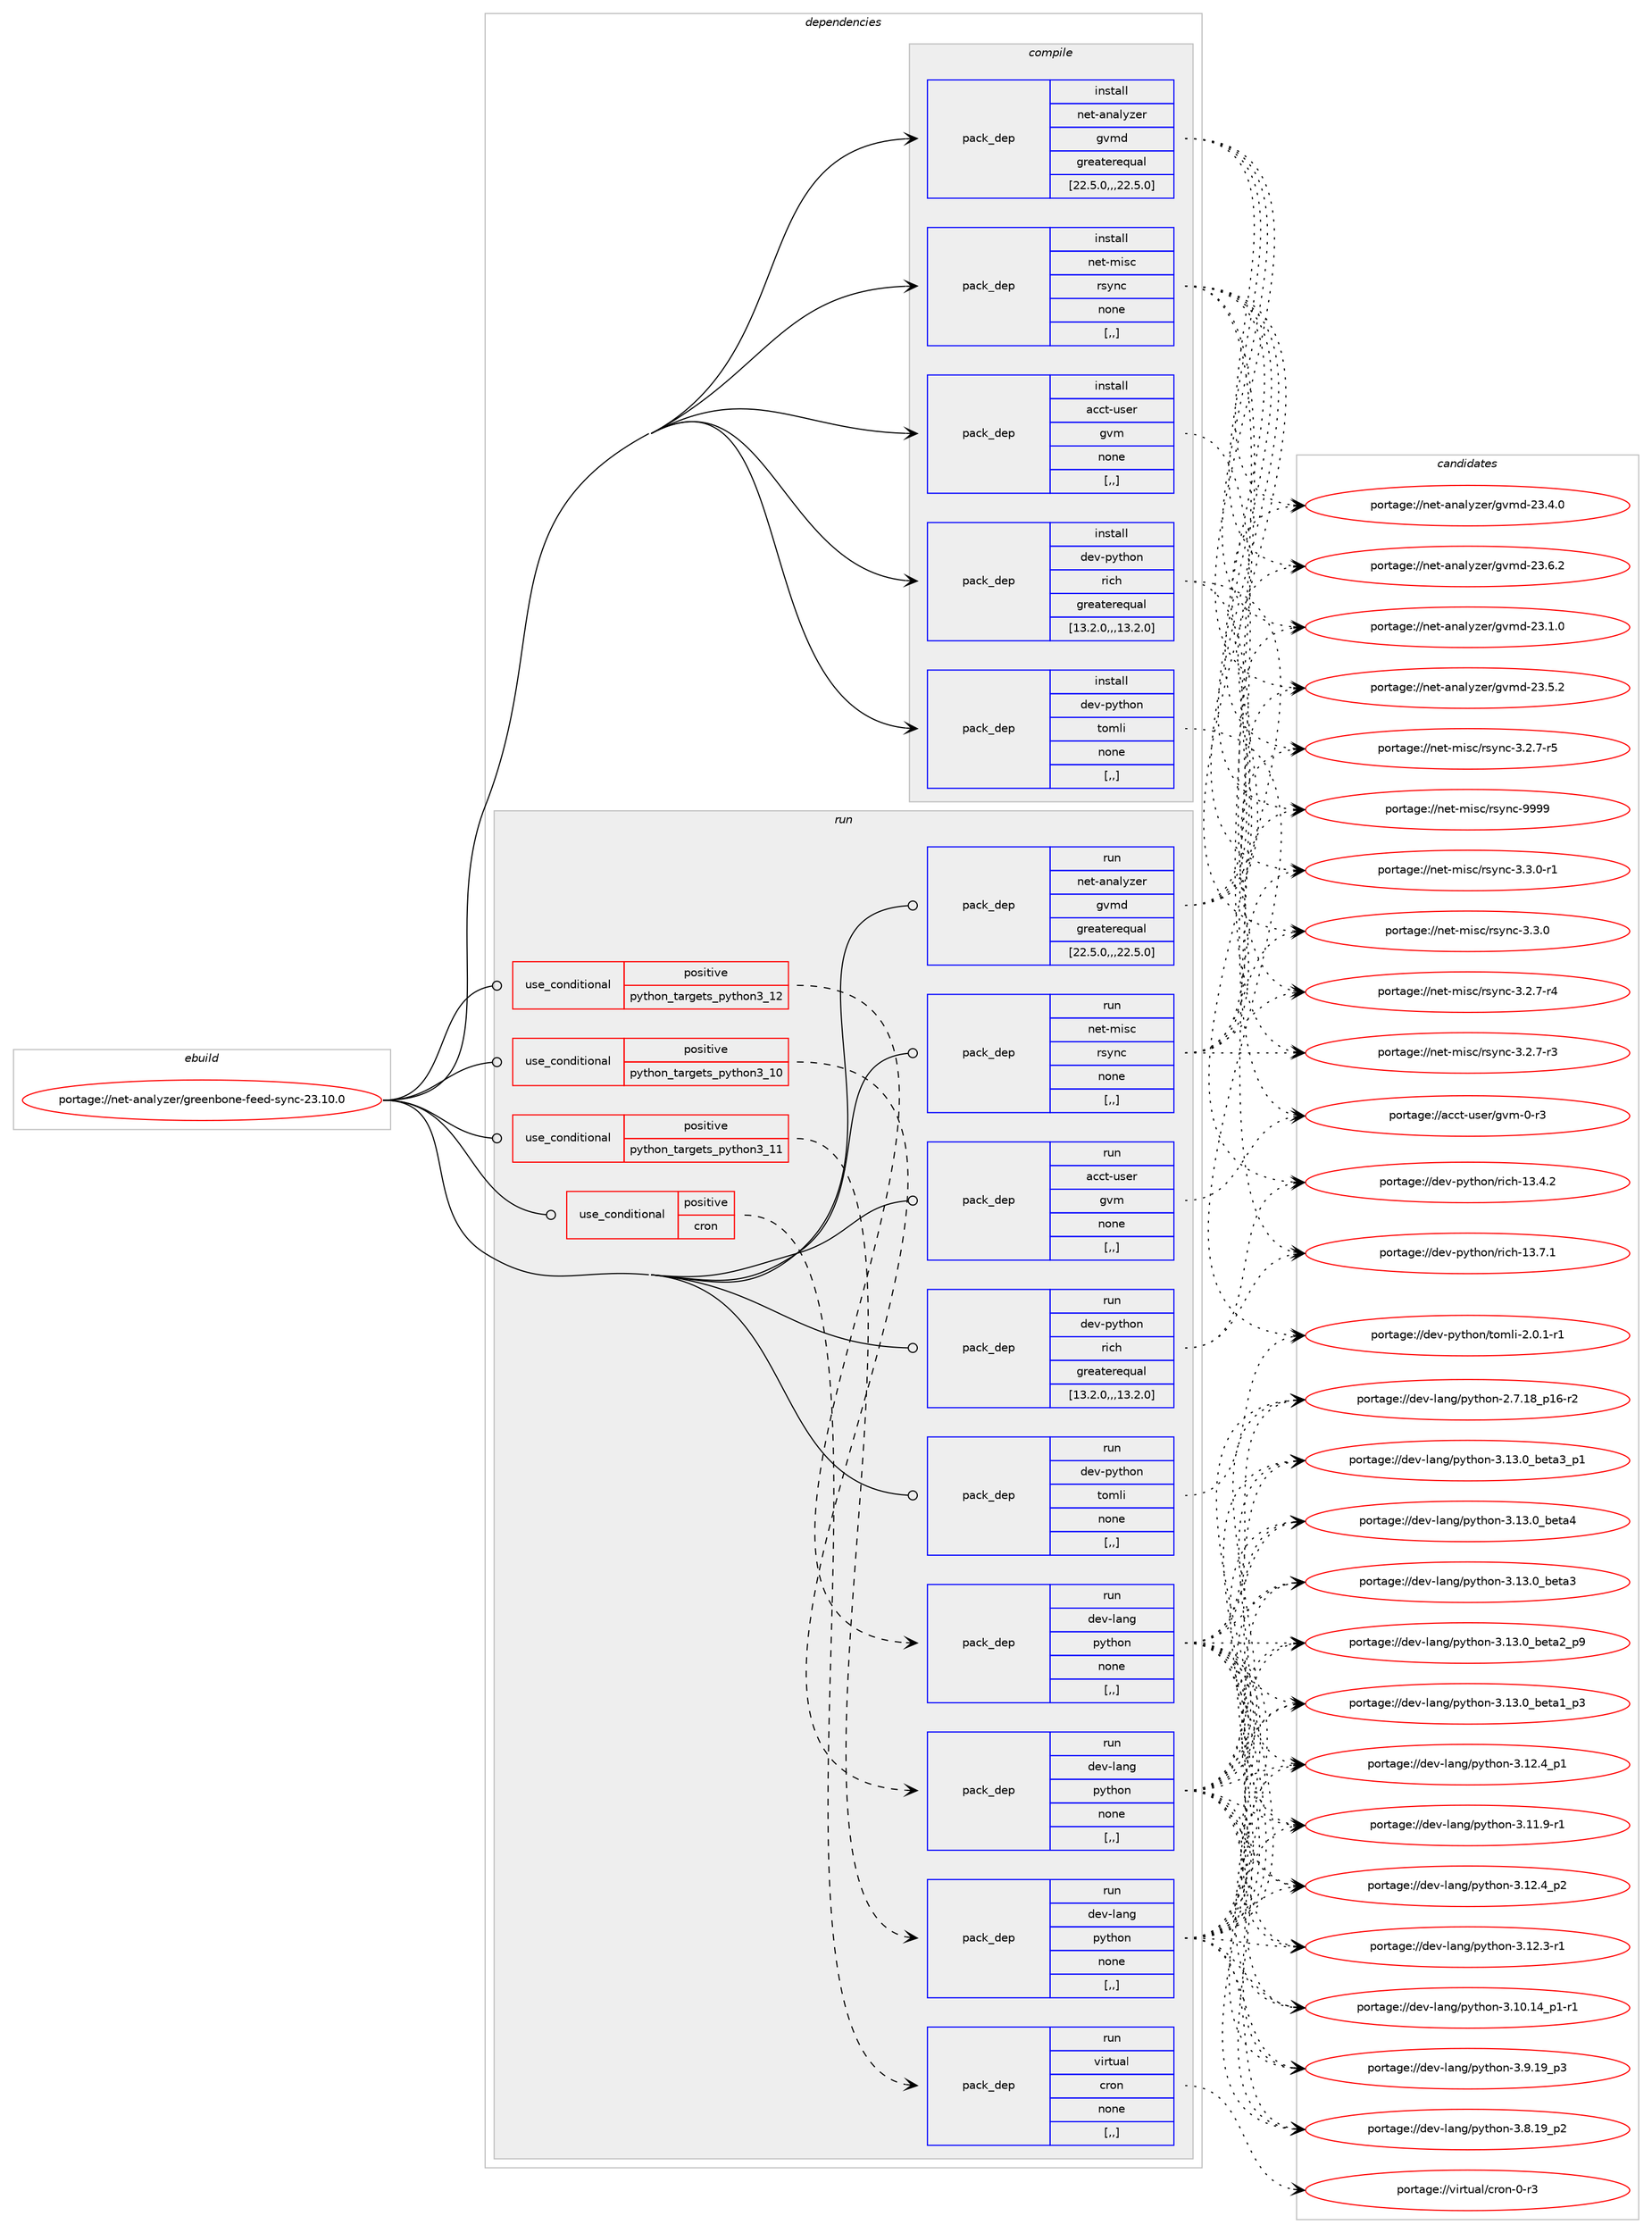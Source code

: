 digraph prolog {

# *************
# Graph options
# *************

newrank=true;
concentrate=true;
compound=true;
graph [rankdir=LR,fontname=Helvetica,fontsize=10,ranksep=1.5];#, ranksep=2.5, nodesep=0.2];
edge  [arrowhead=vee];
node  [fontname=Helvetica,fontsize=10];

# **********
# The ebuild
# **********

subgraph cluster_leftcol {
color=gray;
label=<<i>ebuild</i>>;
id [label="portage://net-analyzer/greenbone-feed-sync-23.10.0", color=red, width=4, href="../net-analyzer/greenbone-feed-sync-23.10.0.svg"];
}

# ****************
# The dependencies
# ****************

subgraph cluster_midcol {
color=gray;
label=<<i>dependencies</i>>;
subgraph cluster_compile {
fillcolor="#eeeeee";
style=filled;
label=<<i>compile</i>>;
subgraph pack247692 {
dependency336990 [label=<<TABLE BORDER="0" CELLBORDER="1" CELLSPACING="0" CELLPADDING="4" WIDTH="220"><TR><TD ROWSPAN="6" CELLPADDING="30">pack_dep</TD></TR><TR><TD WIDTH="110">install</TD></TR><TR><TD>acct-user</TD></TR><TR><TD>gvm</TD></TR><TR><TD>none</TD></TR><TR><TD>[,,]</TD></TR></TABLE>>, shape=none, color=blue];
}
id:e -> dependency336990:w [weight=20,style="solid",arrowhead="vee"];
subgraph pack247693 {
dependency336991 [label=<<TABLE BORDER="0" CELLBORDER="1" CELLSPACING="0" CELLPADDING="4" WIDTH="220"><TR><TD ROWSPAN="6" CELLPADDING="30">pack_dep</TD></TR><TR><TD WIDTH="110">install</TD></TR><TR><TD>dev-python</TD></TR><TR><TD>rich</TD></TR><TR><TD>greaterequal</TD></TR><TR><TD>[13.2.0,,,13.2.0]</TD></TR></TABLE>>, shape=none, color=blue];
}
id:e -> dependency336991:w [weight=20,style="solid",arrowhead="vee"];
subgraph pack247694 {
dependency336992 [label=<<TABLE BORDER="0" CELLBORDER="1" CELLSPACING="0" CELLPADDING="4" WIDTH="220"><TR><TD ROWSPAN="6" CELLPADDING="30">pack_dep</TD></TR><TR><TD WIDTH="110">install</TD></TR><TR><TD>dev-python</TD></TR><TR><TD>tomli</TD></TR><TR><TD>none</TD></TR><TR><TD>[,,]</TD></TR></TABLE>>, shape=none, color=blue];
}
id:e -> dependency336992:w [weight=20,style="solid",arrowhead="vee"];
subgraph pack247695 {
dependency336993 [label=<<TABLE BORDER="0" CELLBORDER="1" CELLSPACING="0" CELLPADDING="4" WIDTH="220"><TR><TD ROWSPAN="6" CELLPADDING="30">pack_dep</TD></TR><TR><TD WIDTH="110">install</TD></TR><TR><TD>net-analyzer</TD></TR><TR><TD>gvmd</TD></TR><TR><TD>greaterequal</TD></TR><TR><TD>[22.5.0,,,22.5.0]</TD></TR></TABLE>>, shape=none, color=blue];
}
id:e -> dependency336993:w [weight=20,style="solid",arrowhead="vee"];
subgraph pack247696 {
dependency336994 [label=<<TABLE BORDER="0" CELLBORDER="1" CELLSPACING="0" CELLPADDING="4" WIDTH="220"><TR><TD ROWSPAN="6" CELLPADDING="30">pack_dep</TD></TR><TR><TD WIDTH="110">install</TD></TR><TR><TD>net-misc</TD></TR><TR><TD>rsync</TD></TR><TR><TD>none</TD></TR><TR><TD>[,,]</TD></TR></TABLE>>, shape=none, color=blue];
}
id:e -> dependency336994:w [weight=20,style="solid",arrowhead="vee"];
}
subgraph cluster_compileandrun {
fillcolor="#eeeeee";
style=filled;
label=<<i>compile and run</i>>;
}
subgraph cluster_run {
fillcolor="#eeeeee";
style=filled;
label=<<i>run</i>>;
subgraph cond86747 {
dependency336995 [label=<<TABLE BORDER="0" CELLBORDER="1" CELLSPACING="0" CELLPADDING="4"><TR><TD ROWSPAN="3" CELLPADDING="10">use_conditional</TD></TR><TR><TD>positive</TD></TR><TR><TD>cron</TD></TR></TABLE>>, shape=none, color=red];
subgraph pack247697 {
dependency336996 [label=<<TABLE BORDER="0" CELLBORDER="1" CELLSPACING="0" CELLPADDING="4" WIDTH="220"><TR><TD ROWSPAN="6" CELLPADDING="30">pack_dep</TD></TR><TR><TD WIDTH="110">run</TD></TR><TR><TD>virtual</TD></TR><TR><TD>cron</TD></TR><TR><TD>none</TD></TR><TR><TD>[,,]</TD></TR></TABLE>>, shape=none, color=blue];
}
dependency336995:e -> dependency336996:w [weight=20,style="dashed",arrowhead="vee"];
}
id:e -> dependency336995:w [weight=20,style="solid",arrowhead="odot"];
subgraph cond86748 {
dependency336997 [label=<<TABLE BORDER="0" CELLBORDER="1" CELLSPACING="0" CELLPADDING="4"><TR><TD ROWSPAN="3" CELLPADDING="10">use_conditional</TD></TR><TR><TD>positive</TD></TR><TR><TD>python_targets_python3_10</TD></TR></TABLE>>, shape=none, color=red];
subgraph pack247698 {
dependency336998 [label=<<TABLE BORDER="0" CELLBORDER="1" CELLSPACING="0" CELLPADDING="4" WIDTH="220"><TR><TD ROWSPAN="6" CELLPADDING="30">pack_dep</TD></TR><TR><TD WIDTH="110">run</TD></TR><TR><TD>dev-lang</TD></TR><TR><TD>python</TD></TR><TR><TD>none</TD></TR><TR><TD>[,,]</TD></TR></TABLE>>, shape=none, color=blue];
}
dependency336997:e -> dependency336998:w [weight=20,style="dashed",arrowhead="vee"];
}
id:e -> dependency336997:w [weight=20,style="solid",arrowhead="odot"];
subgraph cond86749 {
dependency336999 [label=<<TABLE BORDER="0" CELLBORDER="1" CELLSPACING="0" CELLPADDING="4"><TR><TD ROWSPAN="3" CELLPADDING="10">use_conditional</TD></TR><TR><TD>positive</TD></TR><TR><TD>python_targets_python3_11</TD></TR></TABLE>>, shape=none, color=red];
subgraph pack247699 {
dependency337000 [label=<<TABLE BORDER="0" CELLBORDER="1" CELLSPACING="0" CELLPADDING="4" WIDTH="220"><TR><TD ROWSPAN="6" CELLPADDING="30">pack_dep</TD></TR><TR><TD WIDTH="110">run</TD></TR><TR><TD>dev-lang</TD></TR><TR><TD>python</TD></TR><TR><TD>none</TD></TR><TR><TD>[,,]</TD></TR></TABLE>>, shape=none, color=blue];
}
dependency336999:e -> dependency337000:w [weight=20,style="dashed",arrowhead="vee"];
}
id:e -> dependency336999:w [weight=20,style="solid",arrowhead="odot"];
subgraph cond86750 {
dependency337001 [label=<<TABLE BORDER="0" CELLBORDER="1" CELLSPACING="0" CELLPADDING="4"><TR><TD ROWSPAN="3" CELLPADDING="10">use_conditional</TD></TR><TR><TD>positive</TD></TR><TR><TD>python_targets_python3_12</TD></TR></TABLE>>, shape=none, color=red];
subgraph pack247700 {
dependency337002 [label=<<TABLE BORDER="0" CELLBORDER="1" CELLSPACING="0" CELLPADDING="4" WIDTH="220"><TR><TD ROWSPAN="6" CELLPADDING="30">pack_dep</TD></TR><TR><TD WIDTH="110">run</TD></TR><TR><TD>dev-lang</TD></TR><TR><TD>python</TD></TR><TR><TD>none</TD></TR><TR><TD>[,,]</TD></TR></TABLE>>, shape=none, color=blue];
}
dependency337001:e -> dependency337002:w [weight=20,style="dashed",arrowhead="vee"];
}
id:e -> dependency337001:w [weight=20,style="solid",arrowhead="odot"];
subgraph pack247701 {
dependency337003 [label=<<TABLE BORDER="0" CELLBORDER="1" CELLSPACING="0" CELLPADDING="4" WIDTH="220"><TR><TD ROWSPAN="6" CELLPADDING="30">pack_dep</TD></TR><TR><TD WIDTH="110">run</TD></TR><TR><TD>acct-user</TD></TR><TR><TD>gvm</TD></TR><TR><TD>none</TD></TR><TR><TD>[,,]</TD></TR></TABLE>>, shape=none, color=blue];
}
id:e -> dependency337003:w [weight=20,style="solid",arrowhead="odot"];
subgraph pack247702 {
dependency337004 [label=<<TABLE BORDER="0" CELLBORDER="1" CELLSPACING="0" CELLPADDING="4" WIDTH="220"><TR><TD ROWSPAN="6" CELLPADDING="30">pack_dep</TD></TR><TR><TD WIDTH="110">run</TD></TR><TR><TD>dev-python</TD></TR><TR><TD>rich</TD></TR><TR><TD>greaterequal</TD></TR><TR><TD>[13.2.0,,,13.2.0]</TD></TR></TABLE>>, shape=none, color=blue];
}
id:e -> dependency337004:w [weight=20,style="solid",arrowhead="odot"];
subgraph pack247703 {
dependency337005 [label=<<TABLE BORDER="0" CELLBORDER="1" CELLSPACING="0" CELLPADDING="4" WIDTH="220"><TR><TD ROWSPAN="6" CELLPADDING="30">pack_dep</TD></TR><TR><TD WIDTH="110">run</TD></TR><TR><TD>dev-python</TD></TR><TR><TD>tomli</TD></TR><TR><TD>none</TD></TR><TR><TD>[,,]</TD></TR></TABLE>>, shape=none, color=blue];
}
id:e -> dependency337005:w [weight=20,style="solid",arrowhead="odot"];
subgraph pack247704 {
dependency337006 [label=<<TABLE BORDER="0" CELLBORDER="1" CELLSPACING="0" CELLPADDING="4" WIDTH="220"><TR><TD ROWSPAN="6" CELLPADDING="30">pack_dep</TD></TR><TR><TD WIDTH="110">run</TD></TR><TR><TD>net-analyzer</TD></TR><TR><TD>gvmd</TD></TR><TR><TD>greaterequal</TD></TR><TR><TD>[22.5.0,,,22.5.0]</TD></TR></TABLE>>, shape=none, color=blue];
}
id:e -> dependency337006:w [weight=20,style="solid",arrowhead="odot"];
subgraph pack247705 {
dependency337007 [label=<<TABLE BORDER="0" CELLBORDER="1" CELLSPACING="0" CELLPADDING="4" WIDTH="220"><TR><TD ROWSPAN="6" CELLPADDING="30">pack_dep</TD></TR><TR><TD WIDTH="110">run</TD></TR><TR><TD>net-misc</TD></TR><TR><TD>rsync</TD></TR><TR><TD>none</TD></TR><TR><TD>[,,]</TD></TR></TABLE>>, shape=none, color=blue];
}
id:e -> dependency337007:w [weight=20,style="solid",arrowhead="odot"];
}
}

# **************
# The candidates
# **************

subgraph cluster_choices {
rank=same;
color=gray;
label=<<i>candidates</i>>;

subgraph choice247692 {
color=black;
nodesep=1;
choice979999116451171151011144710311810945484511451 [label="portage://acct-user/gvm-0-r3", color=red, width=4,href="../acct-user/gvm-0-r3.svg"];
dependency336990:e -> choice979999116451171151011144710311810945484511451:w [style=dotted,weight="100"];
}
subgraph choice247693 {
color=black;
nodesep=1;
choice10010111845112121116104111110471141059910445495146554649 [label="portage://dev-python/rich-13.7.1", color=red, width=4,href="../dev-python/rich-13.7.1.svg"];
choice10010111845112121116104111110471141059910445495146524650 [label="portage://dev-python/rich-13.4.2", color=red, width=4,href="../dev-python/rich-13.4.2.svg"];
dependency336991:e -> choice10010111845112121116104111110471141059910445495146554649:w [style=dotted,weight="100"];
dependency336991:e -> choice10010111845112121116104111110471141059910445495146524650:w [style=dotted,weight="100"];
}
subgraph choice247694 {
color=black;
nodesep=1;
choice10010111845112121116104111110471161111091081054550464846494511449 [label="portage://dev-python/tomli-2.0.1-r1", color=red, width=4,href="../dev-python/tomli-2.0.1-r1.svg"];
dependency336992:e -> choice10010111845112121116104111110471161111091081054550464846494511449:w [style=dotted,weight="100"];
}
subgraph choice247695 {
color=black;
nodesep=1;
choice1101011164597110971081211221011144710311810910045505146544650 [label="portage://net-analyzer/gvmd-23.6.2", color=red, width=4,href="../net-analyzer/gvmd-23.6.2.svg"];
choice1101011164597110971081211221011144710311810910045505146534650 [label="portage://net-analyzer/gvmd-23.5.2", color=red, width=4,href="../net-analyzer/gvmd-23.5.2.svg"];
choice1101011164597110971081211221011144710311810910045505146524648 [label="portage://net-analyzer/gvmd-23.4.0", color=red, width=4,href="../net-analyzer/gvmd-23.4.0.svg"];
choice1101011164597110971081211221011144710311810910045505146494648 [label="portage://net-analyzer/gvmd-23.1.0", color=red, width=4,href="../net-analyzer/gvmd-23.1.0.svg"];
dependency336993:e -> choice1101011164597110971081211221011144710311810910045505146544650:w [style=dotted,weight="100"];
dependency336993:e -> choice1101011164597110971081211221011144710311810910045505146534650:w [style=dotted,weight="100"];
dependency336993:e -> choice1101011164597110971081211221011144710311810910045505146524648:w [style=dotted,weight="100"];
dependency336993:e -> choice1101011164597110971081211221011144710311810910045505146494648:w [style=dotted,weight="100"];
}
subgraph choice247696 {
color=black;
nodesep=1;
choice110101116451091051159947114115121110994557575757 [label="portage://net-misc/rsync-9999", color=red, width=4,href="../net-misc/rsync-9999.svg"];
choice110101116451091051159947114115121110994551465146484511449 [label="portage://net-misc/rsync-3.3.0-r1", color=red, width=4,href="../net-misc/rsync-3.3.0-r1.svg"];
choice11010111645109105115994711411512111099455146514648 [label="portage://net-misc/rsync-3.3.0", color=red, width=4,href="../net-misc/rsync-3.3.0.svg"];
choice110101116451091051159947114115121110994551465046554511453 [label="portage://net-misc/rsync-3.2.7-r5", color=red, width=4,href="../net-misc/rsync-3.2.7-r5.svg"];
choice110101116451091051159947114115121110994551465046554511452 [label="portage://net-misc/rsync-3.2.7-r4", color=red, width=4,href="../net-misc/rsync-3.2.7-r4.svg"];
choice110101116451091051159947114115121110994551465046554511451 [label="portage://net-misc/rsync-3.2.7-r3", color=red, width=4,href="../net-misc/rsync-3.2.7-r3.svg"];
dependency336994:e -> choice110101116451091051159947114115121110994557575757:w [style=dotted,weight="100"];
dependency336994:e -> choice110101116451091051159947114115121110994551465146484511449:w [style=dotted,weight="100"];
dependency336994:e -> choice11010111645109105115994711411512111099455146514648:w [style=dotted,weight="100"];
dependency336994:e -> choice110101116451091051159947114115121110994551465046554511453:w [style=dotted,weight="100"];
dependency336994:e -> choice110101116451091051159947114115121110994551465046554511452:w [style=dotted,weight="100"];
dependency336994:e -> choice110101116451091051159947114115121110994551465046554511451:w [style=dotted,weight="100"];
}
subgraph choice247697 {
color=black;
nodesep=1;
choice11810511411611797108479911411111045484511451 [label="portage://virtual/cron-0-r3", color=red, width=4,href="../virtual/cron-0-r3.svg"];
dependency336996:e -> choice11810511411611797108479911411111045484511451:w [style=dotted,weight="100"];
}
subgraph choice247698 {
color=black;
nodesep=1;
choice1001011184510897110103471121211161041111104551464951464895981011169752 [label="portage://dev-lang/python-3.13.0_beta4", color=red, width=4,href="../dev-lang/python-3.13.0_beta4.svg"];
choice10010111845108971101034711212111610411111045514649514648959810111697519511249 [label="portage://dev-lang/python-3.13.0_beta3_p1", color=red, width=4,href="../dev-lang/python-3.13.0_beta3_p1.svg"];
choice1001011184510897110103471121211161041111104551464951464895981011169751 [label="portage://dev-lang/python-3.13.0_beta3", color=red, width=4,href="../dev-lang/python-3.13.0_beta3.svg"];
choice10010111845108971101034711212111610411111045514649514648959810111697509511257 [label="portage://dev-lang/python-3.13.0_beta2_p9", color=red, width=4,href="../dev-lang/python-3.13.0_beta2_p9.svg"];
choice10010111845108971101034711212111610411111045514649514648959810111697499511251 [label="portage://dev-lang/python-3.13.0_beta1_p3", color=red, width=4,href="../dev-lang/python-3.13.0_beta1_p3.svg"];
choice100101118451089711010347112121116104111110455146495046529511250 [label="portage://dev-lang/python-3.12.4_p2", color=red, width=4,href="../dev-lang/python-3.12.4_p2.svg"];
choice100101118451089711010347112121116104111110455146495046529511249 [label="portage://dev-lang/python-3.12.4_p1", color=red, width=4,href="../dev-lang/python-3.12.4_p1.svg"];
choice100101118451089711010347112121116104111110455146495046514511449 [label="portage://dev-lang/python-3.12.3-r1", color=red, width=4,href="../dev-lang/python-3.12.3-r1.svg"];
choice100101118451089711010347112121116104111110455146494946574511449 [label="portage://dev-lang/python-3.11.9-r1", color=red, width=4,href="../dev-lang/python-3.11.9-r1.svg"];
choice100101118451089711010347112121116104111110455146494846495295112494511449 [label="portage://dev-lang/python-3.10.14_p1-r1", color=red, width=4,href="../dev-lang/python-3.10.14_p1-r1.svg"];
choice100101118451089711010347112121116104111110455146574649579511251 [label="portage://dev-lang/python-3.9.19_p3", color=red, width=4,href="../dev-lang/python-3.9.19_p3.svg"];
choice100101118451089711010347112121116104111110455146564649579511250 [label="portage://dev-lang/python-3.8.19_p2", color=red, width=4,href="../dev-lang/python-3.8.19_p2.svg"];
choice100101118451089711010347112121116104111110455046554649569511249544511450 [label="portage://dev-lang/python-2.7.18_p16-r2", color=red, width=4,href="../dev-lang/python-2.7.18_p16-r2.svg"];
dependency336998:e -> choice1001011184510897110103471121211161041111104551464951464895981011169752:w [style=dotted,weight="100"];
dependency336998:e -> choice10010111845108971101034711212111610411111045514649514648959810111697519511249:w [style=dotted,weight="100"];
dependency336998:e -> choice1001011184510897110103471121211161041111104551464951464895981011169751:w [style=dotted,weight="100"];
dependency336998:e -> choice10010111845108971101034711212111610411111045514649514648959810111697509511257:w [style=dotted,weight="100"];
dependency336998:e -> choice10010111845108971101034711212111610411111045514649514648959810111697499511251:w [style=dotted,weight="100"];
dependency336998:e -> choice100101118451089711010347112121116104111110455146495046529511250:w [style=dotted,weight="100"];
dependency336998:e -> choice100101118451089711010347112121116104111110455146495046529511249:w [style=dotted,weight="100"];
dependency336998:e -> choice100101118451089711010347112121116104111110455146495046514511449:w [style=dotted,weight="100"];
dependency336998:e -> choice100101118451089711010347112121116104111110455146494946574511449:w [style=dotted,weight="100"];
dependency336998:e -> choice100101118451089711010347112121116104111110455146494846495295112494511449:w [style=dotted,weight="100"];
dependency336998:e -> choice100101118451089711010347112121116104111110455146574649579511251:w [style=dotted,weight="100"];
dependency336998:e -> choice100101118451089711010347112121116104111110455146564649579511250:w [style=dotted,weight="100"];
dependency336998:e -> choice100101118451089711010347112121116104111110455046554649569511249544511450:w [style=dotted,weight="100"];
}
subgraph choice247699 {
color=black;
nodesep=1;
choice1001011184510897110103471121211161041111104551464951464895981011169752 [label="portage://dev-lang/python-3.13.0_beta4", color=red, width=4,href="../dev-lang/python-3.13.0_beta4.svg"];
choice10010111845108971101034711212111610411111045514649514648959810111697519511249 [label="portage://dev-lang/python-3.13.0_beta3_p1", color=red, width=4,href="../dev-lang/python-3.13.0_beta3_p1.svg"];
choice1001011184510897110103471121211161041111104551464951464895981011169751 [label="portage://dev-lang/python-3.13.0_beta3", color=red, width=4,href="../dev-lang/python-3.13.0_beta3.svg"];
choice10010111845108971101034711212111610411111045514649514648959810111697509511257 [label="portage://dev-lang/python-3.13.0_beta2_p9", color=red, width=4,href="../dev-lang/python-3.13.0_beta2_p9.svg"];
choice10010111845108971101034711212111610411111045514649514648959810111697499511251 [label="portage://dev-lang/python-3.13.0_beta1_p3", color=red, width=4,href="../dev-lang/python-3.13.0_beta1_p3.svg"];
choice100101118451089711010347112121116104111110455146495046529511250 [label="portage://dev-lang/python-3.12.4_p2", color=red, width=4,href="../dev-lang/python-3.12.4_p2.svg"];
choice100101118451089711010347112121116104111110455146495046529511249 [label="portage://dev-lang/python-3.12.4_p1", color=red, width=4,href="../dev-lang/python-3.12.4_p1.svg"];
choice100101118451089711010347112121116104111110455146495046514511449 [label="portage://dev-lang/python-3.12.3-r1", color=red, width=4,href="../dev-lang/python-3.12.3-r1.svg"];
choice100101118451089711010347112121116104111110455146494946574511449 [label="portage://dev-lang/python-3.11.9-r1", color=red, width=4,href="../dev-lang/python-3.11.9-r1.svg"];
choice100101118451089711010347112121116104111110455146494846495295112494511449 [label="portage://dev-lang/python-3.10.14_p1-r1", color=red, width=4,href="../dev-lang/python-3.10.14_p1-r1.svg"];
choice100101118451089711010347112121116104111110455146574649579511251 [label="portage://dev-lang/python-3.9.19_p3", color=red, width=4,href="../dev-lang/python-3.9.19_p3.svg"];
choice100101118451089711010347112121116104111110455146564649579511250 [label="portage://dev-lang/python-3.8.19_p2", color=red, width=4,href="../dev-lang/python-3.8.19_p2.svg"];
choice100101118451089711010347112121116104111110455046554649569511249544511450 [label="portage://dev-lang/python-2.7.18_p16-r2", color=red, width=4,href="../dev-lang/python-2.7.18_p16-r2.svg"];
dependency337000:e -> choice1001011184510897110103471121211161041111104551464951464895981011169752:w [style=dotted,weight="100"];
dependency337000:e -> choice10010111845108971101034711212111610411111045514649514648959810111697519511249:w [style=dotted,weight="100"];
dependency337000:e -> choice1001011184510897110103471121211161041111104551464951464895981011169751:w [style=dotted,weight="100"];
dependency337000:e -> choice10010111845108971101034711212111610411111045514649514648959810111697509511257:w [style=dotted,weight="100"];
dependency337000:e -> choice10010111845108971101034711212111610411111045514649514648959810111697499511251:w [style=dotted,weight="100"];
dependency337000:e -> choice100101118451089711010347112121116104111110455146495046529511250:w [style=dotted,weight="100"];
dependency337000:e -> choice100101118451089711010347112121116104111110455146495046529511249:w [style=dotted,weight="100"];
dependency337000:e -> choice100101118451089711010347112121116104111110455146495046514511449:w [style=dotted,weight="100"];
dependency337000:e -> choice100101118451089711010347112121116104111110455146494946574511449:w [style=dotted,weight="100"];
dependency337000:e -> choice100101118451089711010347112121116104111110455146494846495295112494511449:w [style=dotted,weight="100"];
dependency337000:e -> choice100101118451089711010347112121116104111110455146574649579511251:w [style=dotted,weight="100"];
dependency337000:e -> choice100101118451089711010347112121116104111110455146564649579511250:w [style=dotted,weight="100"];
dependency337000:e -> choice100101118451089711010347112121116104111110455046554649569511249544511450:w [style=dotted,weight="100"];
}
subgraph choice247700 {
color=black;
nodesep=1;
choice1001011184510897110103471121211161041111104551464951464895981011169752 [label="portage://dev-lang/python-3.13.0_beta4", color=red, width=4,href="../dev-lang/python-3.13.0_beta4.svg"];
choice10010111845108971101034711212111610411111045514649514648959810111697519511249 [label="portage://dev-lang/python-3.13.0_beta3_p1", color=red, width=4,href="../dev-lang/python-3.13.0_beta3_p1.svg"];
choice1001011184510897110103471121211161041111104551464951464895981011169751 [label="portage://dev-lang/python-3.13.0_beta3", color=red, width=4,href="../dev-lang/python-3.13.0_beta3.svg"];
choice10010111845108971101034711212111610411111045514649514648959810111697509511257 [label="portage://dev-lang/python-3.13.0_beta2_p9", color=red, width=4,href="../dev-lang/python-3.13.0_beta2_p9.svg"];
choice10010111845108971101034711212111610411111045514649514648959810111697499511251 [label="portage://dev-lang/python-3.13.0_beta1_p3", color=red, width=4,href="../dev-lang/python-3.13.0_beta1_p3.svg"];
choice100101118451089711010347112121116104111110455146495046529511250 [label="portage://dev-lang/python-3.12.4_p2", color=red, width=4,href="../dev-lang/python-3.12.4_p2.svg"];
choice100101118451089711010347112121116104111110455146495046529511249 [label="portage://dev-lang/python-3.12.4_p1", color=red, width=4,href="../dev-lang/python-3.12.4_p1.svg"];
choice100101118451089711010347112121116104111110455146495046514511449 [label="portage://dev-lang/python-3.12.3-r1", color=red, width=4,href="../dev-lang/python-3.12.3-r1.svg"];
choice100101118451089711010347112121116104111110455146494946574511449 [label="portage://dev-lang/python-3.11.9-r1", color=red, width=4,href="../dev-lang/python-3.11.9-r1.svg"];
choice100101118451089711010347112121116104111110455146494846495295112494511449 [label="portage://dev-lang/python-3.10.14_p1-r1", color=red, width=4,href="../dev-lang/python-3.10.14_p1-r1.svg"];
choice100101118451089711010347112121116104111110455146574649579511251 [label="portage://dev-lang/python-3.9.19_p3", color=red, width=4,href="../dev-lang/python-3.9.19_p3.svg"];
choice100101118451089711010347112121116104111110455146564649579511250 [label="portage://dev-lang/python-3.8.19_p2", color=red, width=4,href="../dev-lang/python-3.8.19_p2.svg"];
choice100101118451089711010347112121116104111110455046554649569511249544511450 [label="portage://dev-lang/python-2.7.18_p16-r2", color=red, width=4,href="../dev-lang/python-2.7.18_p16-r2.svg"];
dependency337002:e -> choice1001011184510897110103471121211161041111104551464951464895981011169752:w [style=dotted,weight="100"];
dependency337002:e -> choice10010111845108971101034711212111610411111045514649514648959810111697519511249:w [style=dotted,weight="100"];
dependency337002:e -> choice1001011184510897110103471121211161041111104551464951464895981011169751:w [style=dotted,weight="100"];
dependency337002:e -> choice10010111845108971101034711212111610411111045514649514648959810111697509511257:w [style=dotted,weight="100"];
dependency337002:e -> choice10010111845108971101034711212111610411111045514649514648959810111697499511251:w [style=dotted,weight="100"];
dependency337002:e -> choice100101118451089711010347112121116104111110455146495046529511250:w [style=dotted,weight="100"];
dependency337002:e -> choice100101118451089711010347112121116104111110455146495046529511249:w [style=dotted,weight="100"];
dependency337002:e -> choice100101118451089711010347112121116104111110455146495046514511449:w [style=dotted,weight="100"];
dependency337002:e -> choice100101118451089711010347112121116104111110455146494946574511449:w [style=dotted,weight="100"];
dependency337002:e -> choice100101118451089711010347112121116104111110455146494846495295112494511449:w [style=dotted,weight="100"];
dependency337002:e -> choice100101118451089711010347112121116104111110455146574649579511251:w [style=dotted,weight="100"];
dependency337002:e -> choice100101118451089711010347112121116104111110455146564649579511250:w [style=dotted,weight="100"];
dependency337002:e -> choice100101118451089711010347112121116104111110455046554649569511249544511450:w [style=dotted,weight="100"];
}
subgraph choice247701 {
color=black;
nodesep=1;
choice979999116451171151011144710311810945484511451 [label="portage://acct-user/gvm-0-r3", color=red, width=4,href="../acct-user/gvm-0-r3.svg"];
dependency337003:e -> choice979999116451171151011144710311810945484511451:w [style=dotted,weight="100"];
}
subgraph choice247702 {
color=black;
nodesep=1;
choice10010111845112121116104111110471141059910445495146554649 [label="portage://dev-python/rich-13.7.1", color=red, width=4,href="../dev-python/rich-13.7.1.svg"];
choice10010111845112121116104111110471141059910445495146524650 [label="portage://dev-python/rich-13.4.2", color=red, width=4,href="../dev-python/rich-13.4.2.svg"];
dependency337004:e -> choice10010111845112121116104111110471141059910445495146554649:w [style=dotted,weight="100"];
dependency337004:e -> choice10010111845112121116104111110471141059910445495146524650:w [style=dotted,weight="100"];
}
subgraph choice247703 {
color=black;
nodesep=1;
choice10010111845112121116104111110471161111091081054550464846494511449 [label="portage://dev-python/tomli-2.0.1-r1", color=red, width=4,href="../dev-python/tomli-2.0.1-r1.svg"];
dependency337005:e -> choice10010111845112121116104111110471161111091081054550464846494511449:w [style=dotted,weight="100"];
}
subgraph choice247704 {
color=black;
nodesep=1;
choice1101011164597110971081211221011144710311810910045505146544650 [label="portage://net-analyzer/gvmd-23.6.2", color=red, width=4,href="../net-analyzer/gvmd-23.6.2.svg"];
choice1101011164597110971081211221011144710311810910045505146534650 [label="portage://net-analyzer/gvmd-23.5.2", color=red, width=4,href="../net-analyzer/gvmd-23.5.2.svg"];
choice1101011164597110971081211221011144710311810910045505146524648 [label="portage://net-analyzer/gvmd-23.4.0", color=red, width=4,href="../net-analyzer/gvmd-23.4.0.svg"];
choice1101011164597110971081211221011144710311810910045505146494648 [label="portage://net-analyzer/gvmd-23.1.0", color=red, width=4,href="../net-analyzer/gvmd-23.1.0.svg"];
dependency337006:e -> choice1101011164597110971081211221011144710311810910045505146544650:w [style=dotted,weight="100"];
dependency337006:e -> choice1101011164597110971081211221011144710311810910045505146534650:w [style=dotted,weight="100"];
dependency337006:e -> choice1101011164597110971081211221011144710311810910045505146524648:w [style=dotted,weight="100"];
dependency337006:e -> choice1101011164597110971081211221011144710311810910045505146494648:w [style=dotted,weight="100"];
}
subgraph choice247705 {
color=black;
nodesep=1;
choice110101116451091051159947114115121110994557575757 [label="portage://net-misc/rsync-9999", color=red, width=4,href="../net-misc/rsync-9999.svg"];
choice110101116451091051159947114115121110994551465146484511449 [label="portage://net-misc/rsync-3.3.0-r1", color=red, width=4,href="../net-misc/rsync-3.3.0-r1.svg"];
choice11010111645109105115994711411512111099455146514648 [label="portage://net-misc/rsync-3.3.0", color=red, width=4,href="../net-misc/rsync-3.3.0.svg"];
choice110101116451091051159947114115121110994551465046554511453 [label="portage://net-misc/rsync-3.2.7-r5", color=red, width=4,href="../net-misc/rsync-3.2.7-r5.svg"];
choice110101116451091051159947114115121110994551465046554511452 [label="portage://net-misc/rsync-3.2.7-r4", color=red, width=4,href="../net-misc/rsync-3.2.7-r4.svg"];
choice110101116451091051159947114115121110994551465046554511451 [label="portage://net-misc/rsync-3.2.7-r3", color=red, width=4,href="../net-misc/rsync-3.2.7-r3.svg"];
dependency337007:e -> choice110101116451091051159947114115121110994557575757:w [style=dotted,weight="100"];
dependency337007:e -> choice110101116451091051159947114115121110994551465146484511449:w [style=dotted,weight="100"];
dependency337007:e -> choice11010111645109105115994711411512111099455146514648:w [style=dotted,weight="100"];
dependency337007:e -> choice110101116451091051159947114115121110994551465046554511453:w [style=dotted,weight="100"];
dependency337007:e -> choice110101116451091051159947114115121110994551465046554511452:w [style=dotted,weight="100"];
dependency337007:e -> choice110101116451091051159947114115121110994551465046554511451:w [style=dotted,weight="100"];
}
}

}
